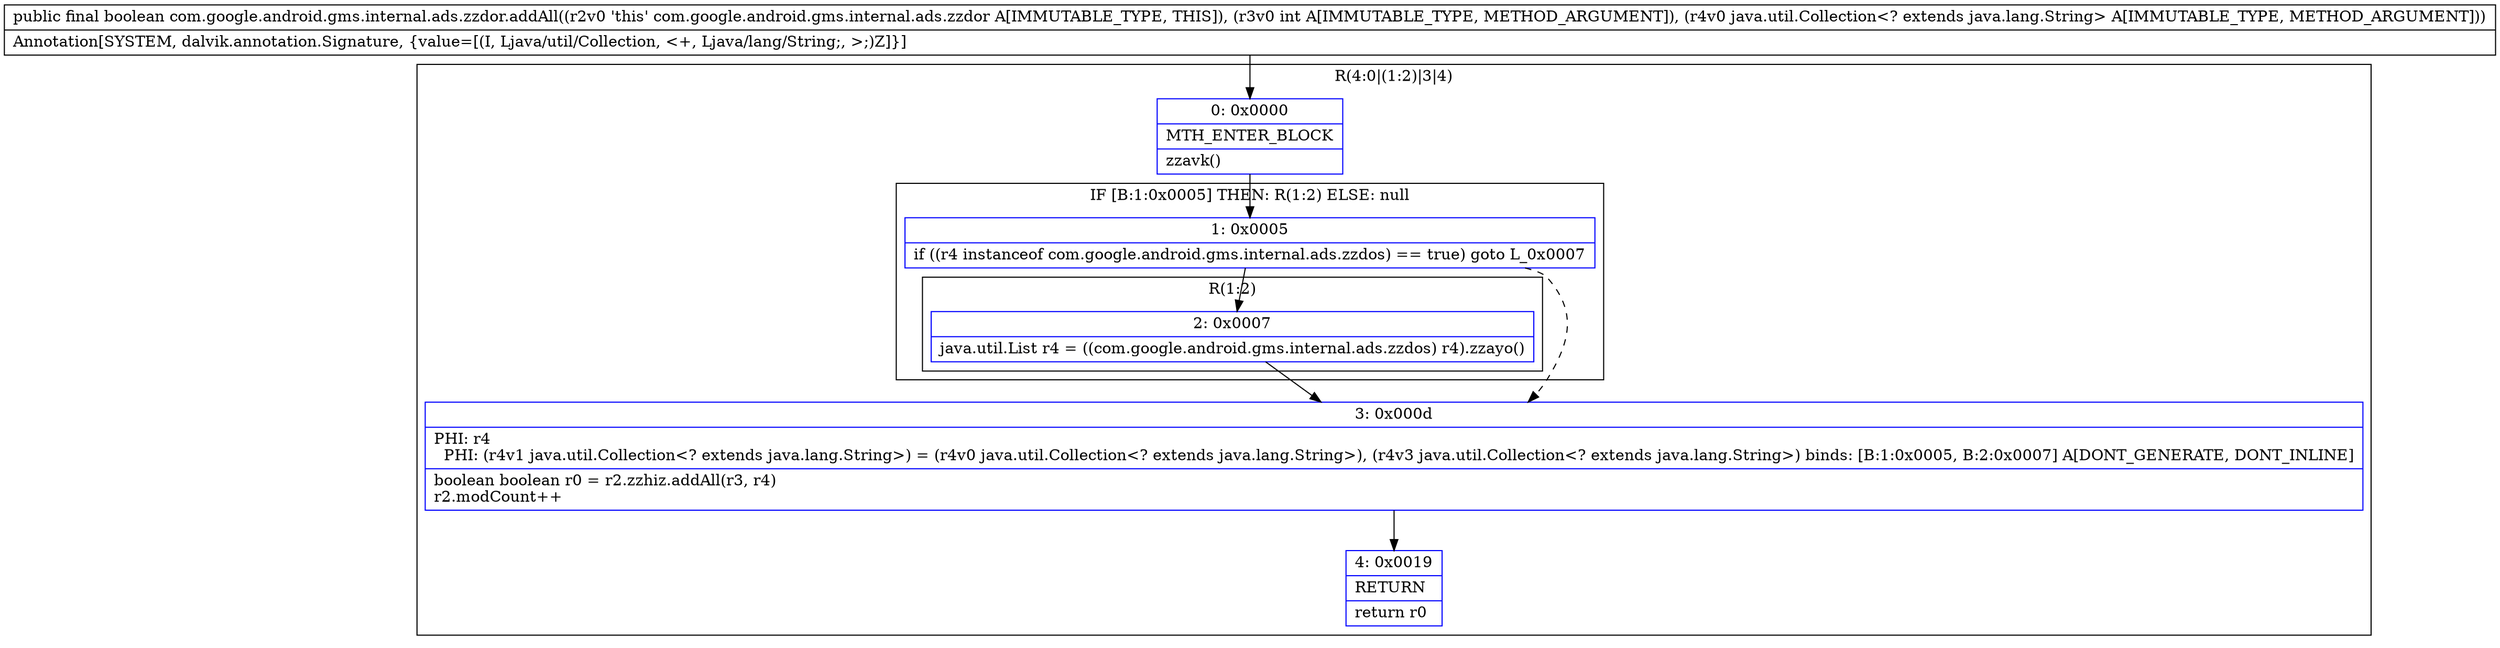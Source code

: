 digraph "CFG forcom.google.android.gms.internal.ads.zzdor.addAll(ILjava\/util\/Collection;)Z" {
subgraph cluster_Region_448834659 {
label = "R(4:0|(1:2)|3|4)";
node [shape=record,color=blue];
Node_0 [shape=record,label="{0\:\ 0x0000|MTH_ENTER_BLOCK\l|zzavk()\l}"];
subgraph cluster_IfRegion_1907807565 {
label = "IF [B:1:0x0005] THEN: R(1:2) ELSE: null";
node [shape=record,color=blue];
Node_1 [shape=record,label="{1\:\ 0x0005|if ((r4 instanceof com.google.android.gms.internal.ads.zzdos) == true) goto L_0x0007\l}"];
subgraph cluster_Region_787230676 {
label = "R(1:2)";
node [shape=record,color=blue];
Node_2 [shape=record,label="{2\:\ 0x0007|java.util.List r4 = ((com.google.android.gms.internal.ads.zzdos) r4).zzayo()\l}"];
}
}
Node_3 [shape=record,label="{3\:\ 0x000d|PHI: r4 \l  PHI: (r4v1 java.util.Collection\<? extends java.lang.String\>) = (r4v0 java.util.Collection\<? extends java.lang.String\>), (r4v3 java.util.Collection\<? extends java.lang.String\>) binds: [B:1:0x0005, B:2:0x0007] A[DONT_GENERATE, DONT_INLINE]\l|boolean boolean r0 = r2.zzhiz.addAll(r3, r4)\lr2.modCount++\l}"];
Node_4 [shape=record,label="{4\:\ 0x0019|RETURN\l|return r0\l}"];
}
MethodNode[shape=record,label="{public final boolean com.google.android.gms.internal.ads.zzdor.addAll((r2v0 'this' com.google.android.gms.internal.ads.zzdor A[IMMUTABLE_TYPE, THIS]), (r3v0 int A[IMMUTABLE_TYPE, METHOD_ARGUMENT]), (r4v0 java.util.Collection\<? extends java.lang.String\> A[IMMUTABLE_TYPE, METHOD_ARGUMENT]))  | Annotation[SYSTEM, dalvik.annotation.Signature, \{value=[(I, Ljava\/util\/Collection, \<+, Ljava\/lang\/String;, \>;)Z]\}]\l}"];
MethodNode -> Node_0;
Node_0 -> Node_1;
Node_1 -> Node_2;
Node_1 -> Node_3[style=dashed];
Node_2 -> Node_3;
Node_3 -> Node_4;
}

